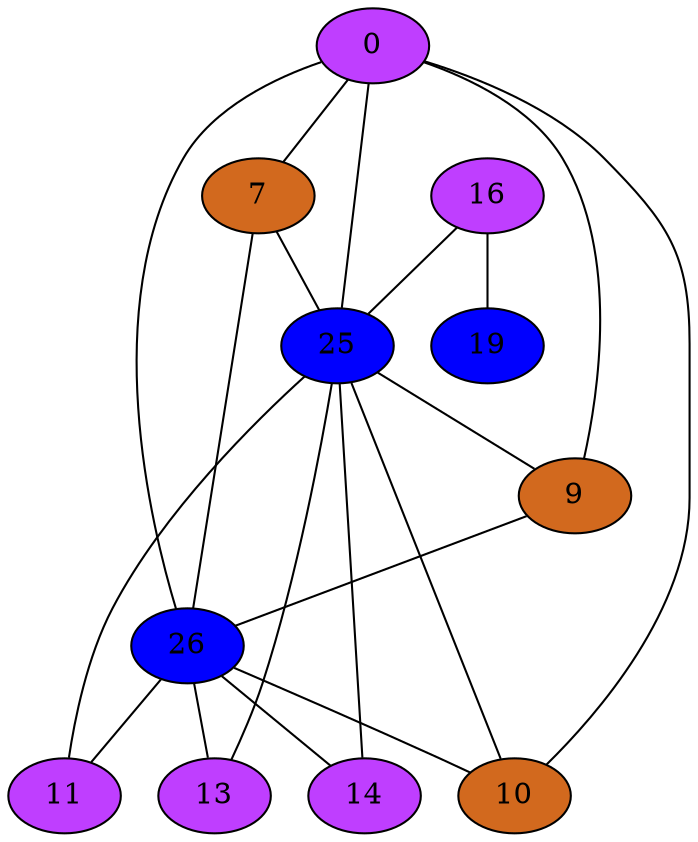 strict graph {
16[label="16" style=filled fillcolor="darkorchid1"];
16 -- 19
16 -- 25
0[label="0" style=filled fillcolor="darkorchid1"];
0 -- 7
0 -- 9
0 -- 25
0 -- 10
0 -- 26
19[label="19" style=filled fillcolor="blue1"];
19 -- 16
7[label="7" style=filled fillcolor="chocolate"];
7 -- 0
7 -- 25
7 -- 26
25[label="25" style=filled fillcolor="blue1"];
25 -- 16
25 -- 0
25 -- 7
25 -- 9
25 -- 10
25 -- 11
25 -- 13
25 -- 14
9[label="9" style=filled fillcolor="chocolate"];
9 -- 0
9 -- 25
9 -- 26
26[label="26" style=filled fillcolor="blue1"];
26 -- 0
26 -- 7
26 -- 9
26 -- 10
26 -- 11
26 -- 13
26 -- 14
10[label="10" style=filled fillcolor="chocolate"];
10 -- 0
10 -- 25
10 -- 26
11[label="11" style=filled fillcolor="darkorchid1"];
11 -- 25
11 -- 26
13[label="13" style=filled fillcolor="darkorchid1"];
13 -- 25
13 -- 26
14[label="14" style=filled fillcolor="darkorchid1"];
14 -- 25
14 -- 26
}